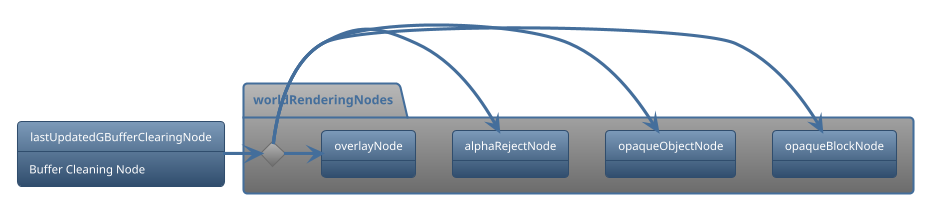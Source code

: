 @startuml

!theme spacelab

object lastUpdatedGBufferClearingNode{
    Buffer Cleaning Node
}

package worldRenderingNodes{
    diamond worldRenderingNodes
    object opaqueObjectNode
    object opaqueBlockNode
    object alphaRejectNode
    object overlayNode
    lastUpdatedGBufferClearingNode -> worldRenderingNodes
    worldRenderingNodes -> opaqueBlockNode
    worldRenderingNodes -> opaqueObjectNode
    worldRenderingNodes -> alphaRejectNode
    worldRenderingNodes -> overlayNode
}

@enduml